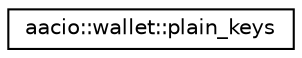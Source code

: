 digraph "Graphical Class Hierarchy"
{
  edge [fontname="Helvetica",fontsize="10",labelfontname="Helvetica",labelfontsize="10"];
  node [fontname="Helvetica",fontsize="10",shape=record];
  rankdir="LR";
  Node0 [label="aacio::wallet::plain_keys",height=0.2,width=0.4,color="black", fillcolor="white", style="filled",URL="$structaacio_1_1wallet_1_1plain__keys.html"];
}
